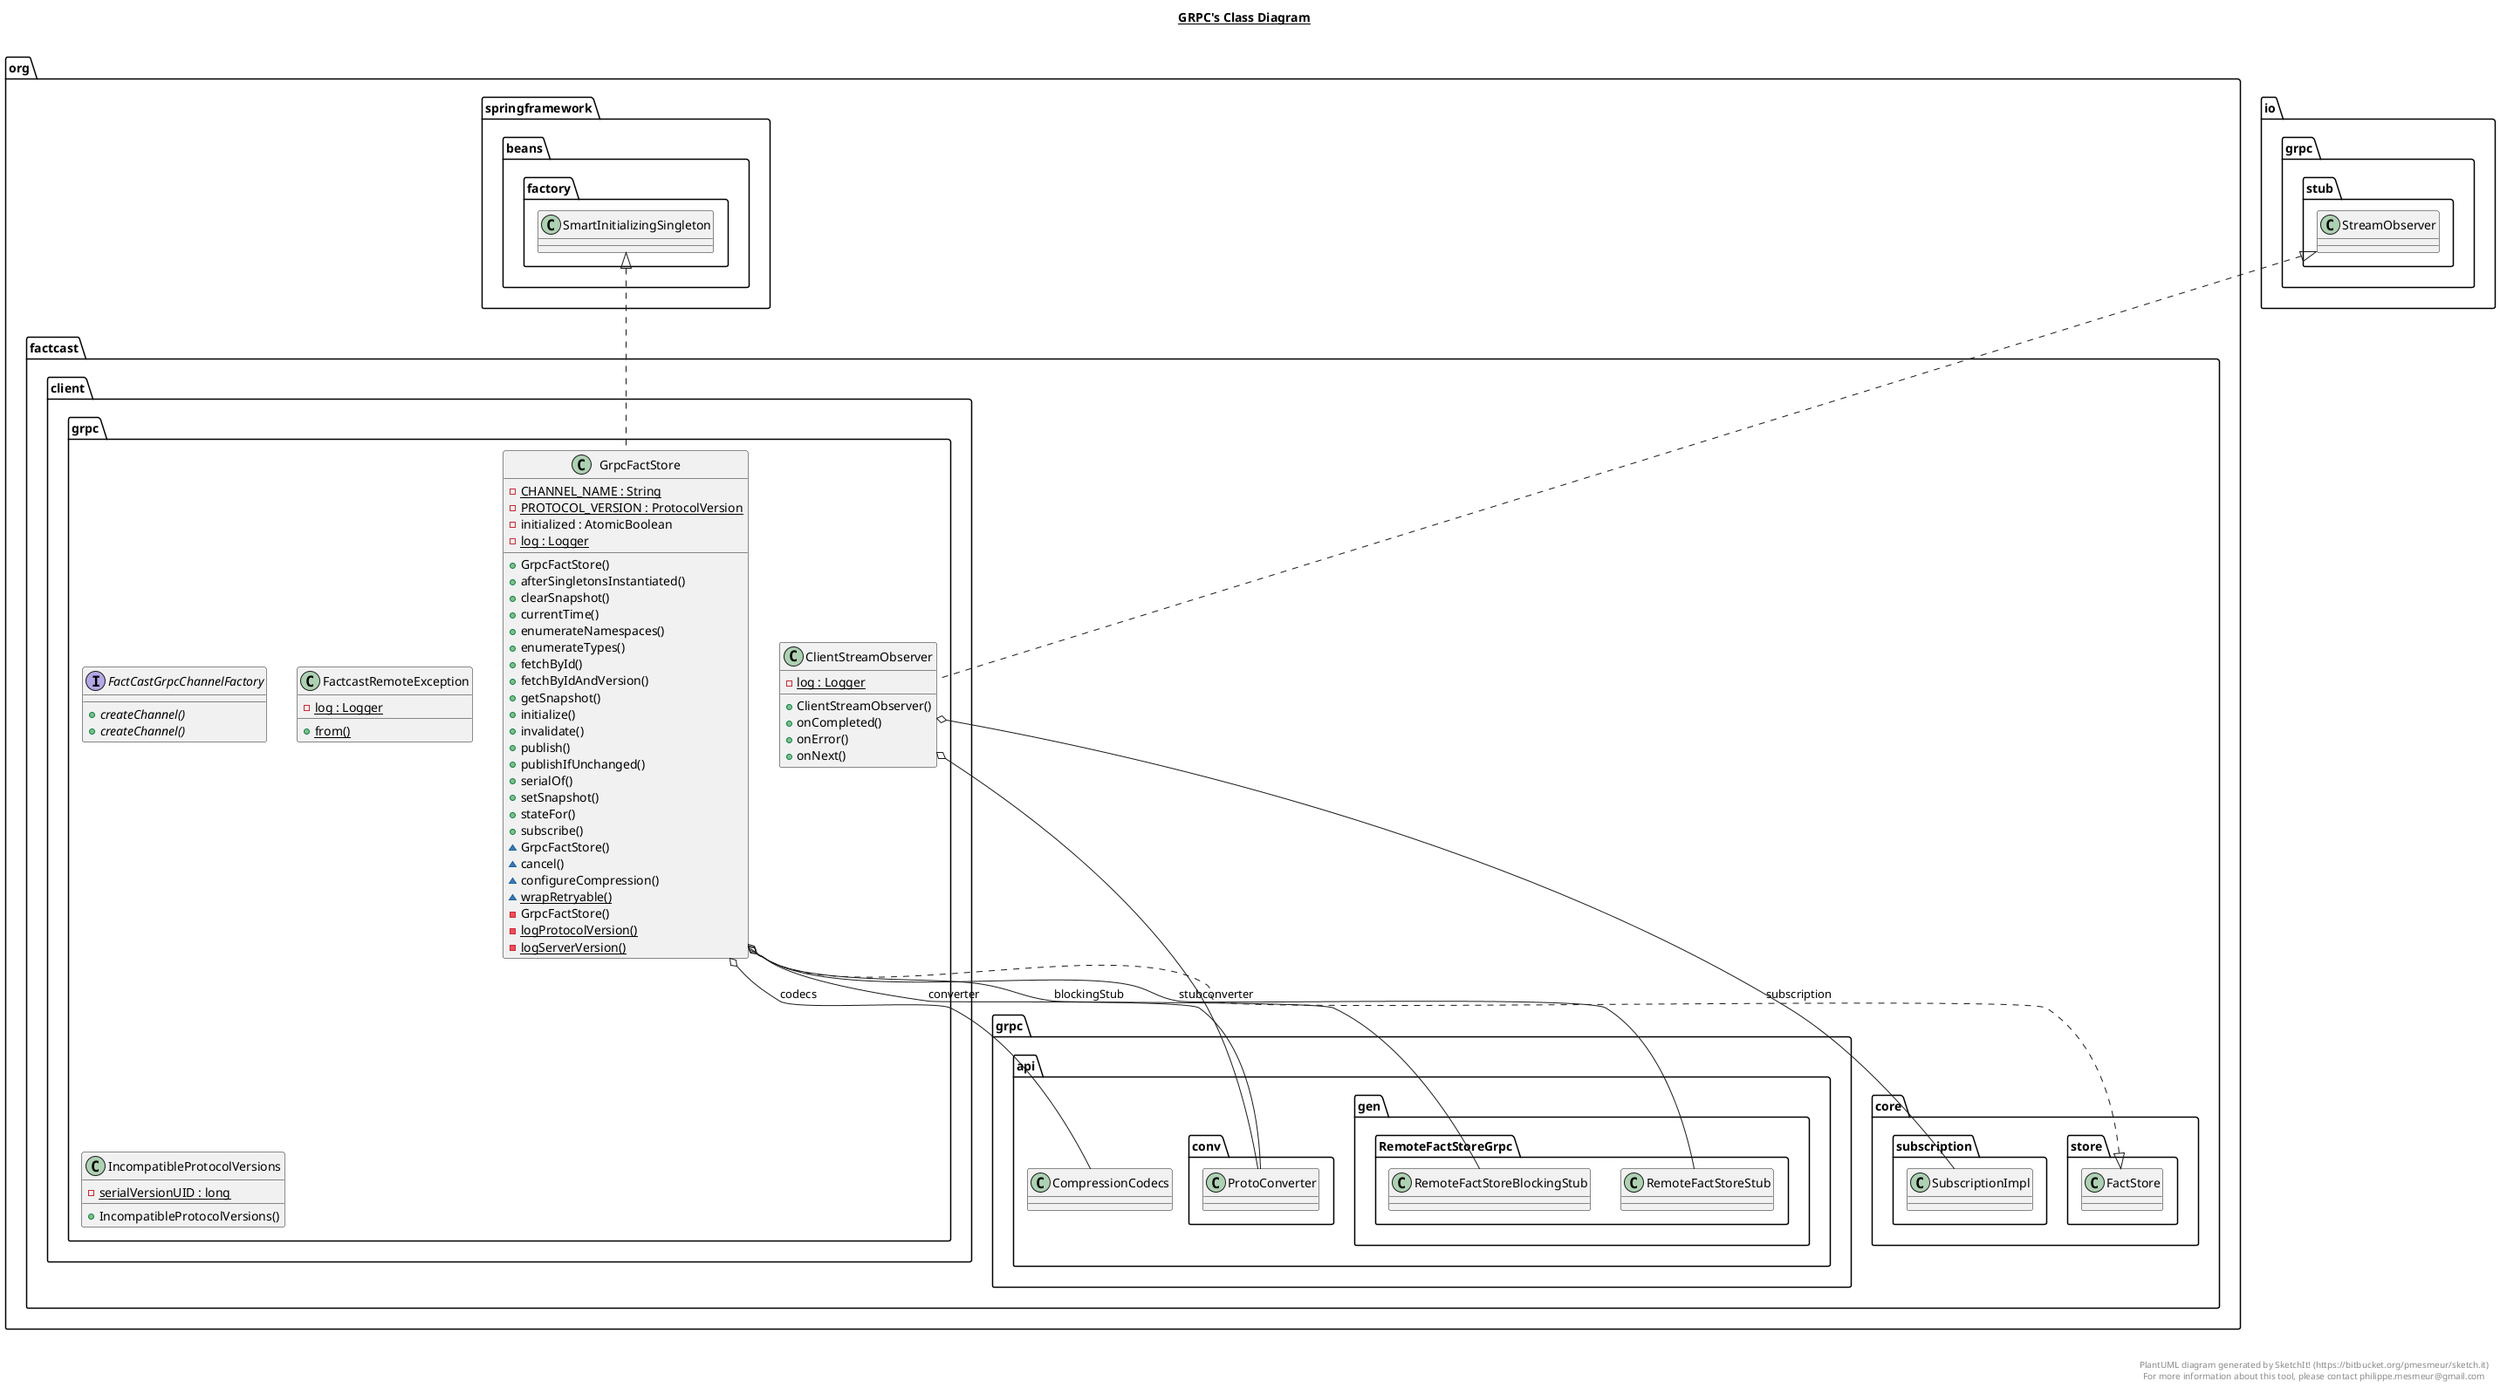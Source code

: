 @startuml

title __GRPC's Class Diagram__\n

  namespace org.factcast.client.grpc {
    class org.factcast.client.grpc.ClientStreamObserver {
        {static} - log : Logger
        + ClientStreamObserver()
        + onCompleted()
        + onError()
        + onNext()
    }
  }
  

  namespace org.factcast.client.grpc {
    interface org.factcast.client.grpc.FactCastGrpcChannelFactory {
        {abstract} + createChannel()
        {abstract} + createChannel()
    }
  }
  

  namespace org.factcast.client.grpc {
    class org.factcast.client.grpc.FactcastRemoteException {
        {static} - log : Logger
        {static} + from()
    }
  }
  

  namespace org.factcast.client.grpc {
    class org.factcast.client.grpc.GrpcFactStore {
        {static} - CHANNEL_NAME : String
        {static} - PROTOCOL_VERSION : ProtocolVersion
        - initialized : AtomicBoolean
        {static} - log : Logger
        + GrpcFactStore()
        + afterSingletonsInstantiated()
        + clearSnapshot()
        + currentTime()
        + enumerateNamespaces()
        + enumerateTypes()
        + fetchById()
        + fetchByIdAndVersion()
        + getSnapshot()
        + initialize()
        + invalidate()
        + publish()
        + publishIfUnchanged()
        + serialOf()
        + setSnapshot()
        + stateFor()
        + subscribe()
        ~ GrpcFactStore()
        ~ cancel()
        ~ configureCompression()
        {static} ~ wrapRetryable()
        - GrpcFactStore()
        {static} - logProtocolVersion()
        {static} - logServerVersion()
    }
  }
  

  namespace org.factcast.client.grpc {
    class org.factcast.client.grpc.IncompatibleProtocolVersions {
        {static} - serialVersionUID : long
        + IncompatibleProtocolVersions()
    }
  }
  

  org.factcast.client.grpc.ClientStreamObserver .up.|> io.grpc.stub.StreamObserver
  org.factcast.client.grpc.ClientStreamObserver o-- org.factcast.grpc.api.conv.ProtoConverter : converter
  org.factcast.client.grpc.ClientStreamObserver o-- org.factcast.core.subscription.SubscriptionImpl : subscription
  org.factcast.client.grpc.GrpcFactStore .up.|> org.factcast.core.store.FactStore
  org.factcast.client.grpc.GrpcFactStore .up.|> org.springframework.beans.factory.SmartInitializingSingleton
  org.factcast.client.grpc.GrpcFactStore o-- org.factcast.grpc.api.gen.RemoteFactStoreGrpc.RemoteFactStoreBlockingStub : blockingStub
  org.factcast.client.grpc.GrpcFactStore o-- org.factcast.grpc.api.CompressionCodecs : codecs
  org.factcast.client.grpc.GrpcFactStore o-- org.factcast.grpc.api.conv.ProtoConverter : converter
  org.factcast.client.grpc.GrpcFactStore o-- org.factcast.grpc.api.gen.RemoteFactStoreGrpc.RemoteFactStoreStub : stub


right footer


PlantUML diagram generated by SketchIt! (https://bitbucket.org/pmesmeur/sketch.it)
For more information about this tool, please contact philippe.mesmeur@gmail.com
endfooter

@enduml
